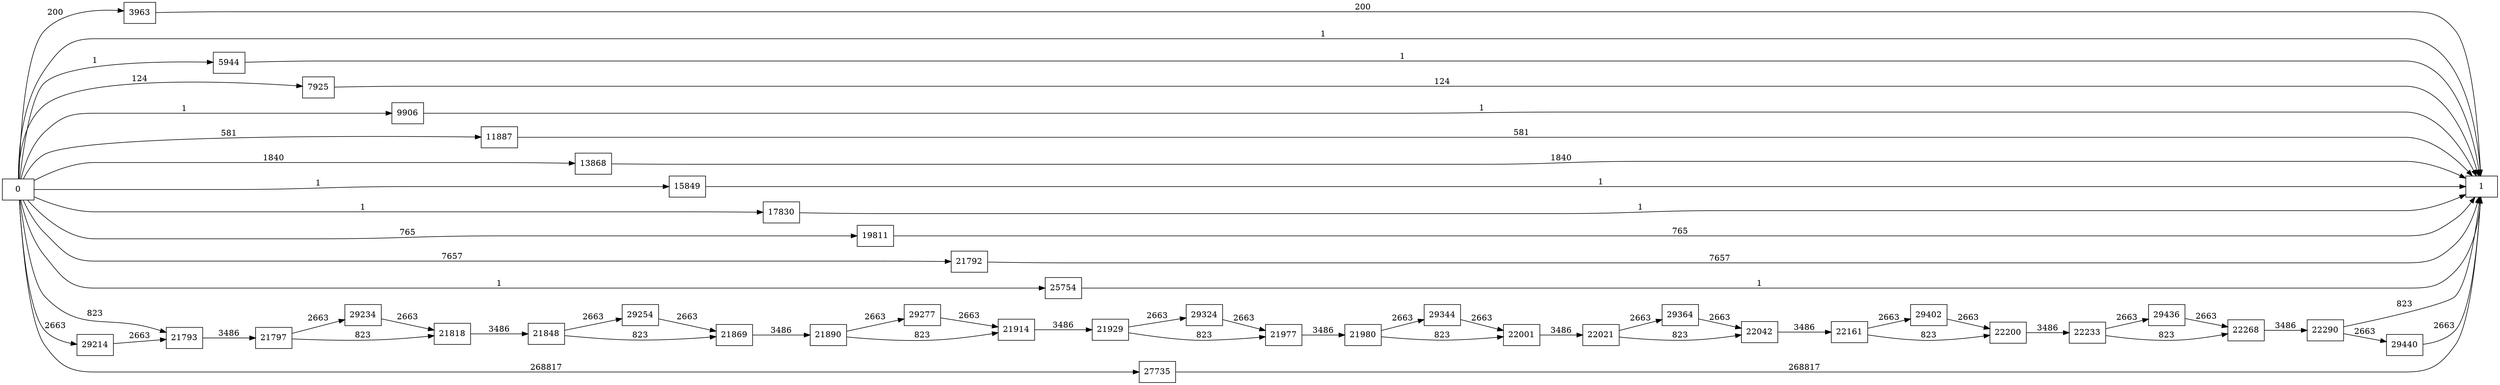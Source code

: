digraph {
	graph [rankdir=LR]
	node [shape=rectangle]
	3963 -> 1 [label=200]
	5944 -> 1 [label=1]
	7925 -> 1 [label=124]
	9906 -> 1 [label=1]
	11887 -> 1 [label=581]
	13868 -> 1 [label=1840]
	15849 -> 1 [label=1]
	17830 -> 1 [label=1]
	19811 -> 1 [label=765]
	21792 -> 1 [label=7657]
	21793 -> 21797 [label=3486]
	21797 -> 21818 [label=823]
	21797 -> 29234 [label=2663]
	21818 -> 21848 [label=3486]
	21848 -> 21869 [label=823]
	21848 -> 29254 [label=2663]
	21869 -> 21890 [label=3486]
	21890 -> 21914 [label=823]
	21890 -> 29277 [label=2663]
	21914 -> 21929 [label=3486]
	21929 -> 21977 [label=823]
	21929 -> 29324 [label=2663]
	21977 -> 21980 [label=3486]
	21980 -> 22001 [label=823]
	21980 -> 29344 [label=2663]
	22001 -> 22021 [label=3486]
	22021 -> 22042 [label=823]
	22021 -> 29364 [label=2663]
	22042 -> 22161 [label=3486]
	22161 -> 22200 [label=823]
	22161 -> 29402 [label=2663]
	22200 -> 22233 [label=3486]
	22233 -> 22268 [label=823]
	22233 -> 29436 [label=2663]
	22268 -> 22290 [label=3486]
	22290 -> 1 [label=823]
	22290 -> 29440 [label=2663]
	25754 -> 1 [label=1]
	27735 -> 1 [label=268817]
	29214 -> 21793 [label=2663]
	29234 -> 21818 [label=2663]
	29254 -> 21869 [label=2663]
	29277 -> 21914 [label=2663]
	29324 -> 21977 [label=2663]
	29344 -> 22001 [label=2663]
	29364 -> 22042 [label=2663]
	29402 -> 22200 [label=2663]
	29436 -> 22268 [label=2663]
	29440 -> 1 [label=2663]
	0 -> 21793 [label=823]
	0 -> 1 [label=1]
	0 -> 3963 [label=200]
	0 -> 5944 [label=1]
	0 -> 7925 [label=124]
	0 -> 9906 [label=1]
	0 -> 11887 [label=581]
	0 -> 13868 [label=1840]
	0 -> 15849 [label=1]
	0 -> 17830 [label=1]
	0 -> 19811 [label=765]
	0 -> 21792 [label=7657]
	0 -> 25754 [label=1]
	0 -> 27735 [label=268817]
	0 -> 29214 [label=2663]
}
